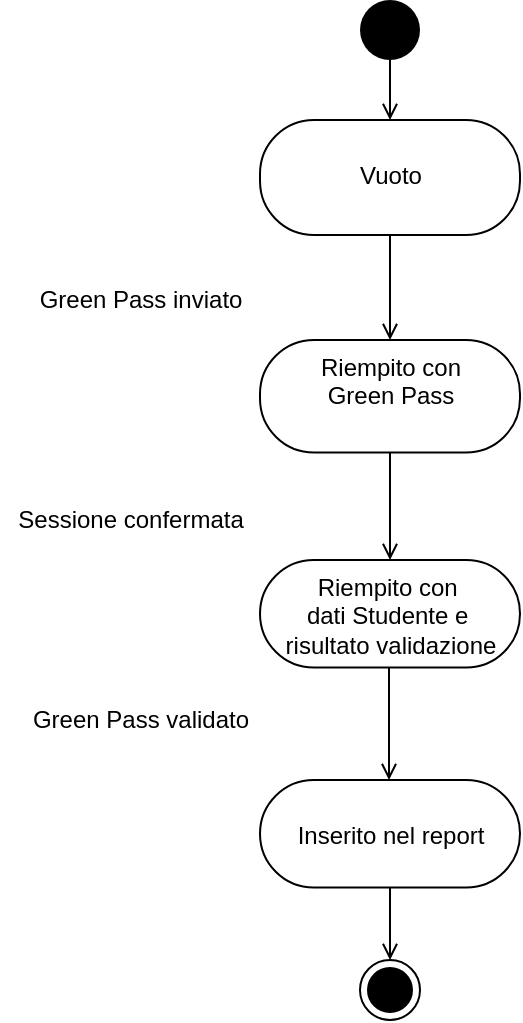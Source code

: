 <mxfile version="15.4.0" type="device"><diagram id="hHxTG5nzoANLBTIWWKEe" name="Pagina-1"><mxGraphModel dx="852" dy="494" grid="1" gridSize="10" guides="1" tooltips="1" connect="1" arrows="1" fold="1" page="1" pageScale="1" pageWidth="827" pageHeight="1169" math="0" shadow="0"><root><mxCell id="0"/><mxCell id="1" parent="0"/><mxCell id="dtIUU1zaDK0Nf7_po8_d-1" value="" style="ellipse;fillColor=#000000;strokeColor=none;rotation=90;direction=south;" vertex="1" parent="1"><mxGeometry x="414" y="30" width="30" height="30" as="geometry"/></mxCell><mxCell id="dtIUU1zaDK0Nf7_po8_d-2" value="&lt;br&gt;Vuoto" style="html=1;align=center;verticalAlign=top;rounded=1;absoluteArcSize=1;arcSize=54;dashed=0;" vertex="1" parent="1"><mxGeometry x="364" y="90" width="130" height="57.5" as="geometry"/></mxCell><mxCell id="dtIUU1zaDK0Nf7_po8_d-5" value="" style="ellipse;html=1;shape=endState;fillColor=#000000;strokeColor=#000000;" vertex="1" parent="1"><mxGeometry x="414" y="510" width="30" height="30" as="geometry"/></mxCell><mxCell id="dtIUU1zaDK0Nf7_po8_d-13" value="Green Pass inviato" style="text;html=1;align=center;verticalAlign=middle;resizable=0;points=[];autosize=1;strokeColor=none;fillColor=none;" vertex="1" parent="1"><mxGeometry x="244" y="170" width="120" height="20" as="geometry"/></mxCell><mxCell id="dtIUU1zaDK0Nf7_po8_d-14" value="Green Pass validato" style="text;html=1;align=center;verticalAlign=middle;resizable=0;points=[];autosize=1;strokeColor=none;fillColor=none;" vertex="1" parent="1"><mxGeometry x="244" y="380" width="120" height="20" as="geometry"/></mxCell><mxCell id="dtIUU1zaDK0Nf7_po8_d-15" value="Riempito con&amp;nbsp;&lt;br&gt;dati Studente e&amp;nbsp;&lt;br&gt;risultato validazione" style="html=1;align=center;verticalAlign=top;rounded=1;absoluteArcSize=1;arcSize=54;dashed=0;" vertex="1" parent="1"><mxGeometry x="364" y="310" width="130" height="53.75" as="geometry"/></mxCell><mxCell id="dtIUU1zaDK0Nf7_po8_d-16" value="Riempito con&lt;br&gt;Green Pass" style="html=1;align=center;verticalAlign=top;rounded=1;absoluteArcSize=1;arcSize=54;dashed=0;" vertex="1" parent="1"><mxGeometry x="364" y="200" width="130" height="56.25" as="geometry"/></mxCell><mxCell id="dtIUU1zaDK0Nf7_po8_d-18" value="&lt;br&gt;Inserito nel report" style="html=1;align=center;verticalAlign=top;rounded=1;absoluteArcSize=1;arcSize=54;dashed=0;" vertex="1" parent="1"><mxGeometry x="364" y="420" width="130" height="53.75" as="geometry"/></mxCell><mxCell id="dtIUU1zaDK0Nf7_po8_d-21" value="Sessione confermata" style="text;html=1;align=center;verticalAlign=middle;resizable=0;points=[];autosize=1;strokeColor=none;fillColor=none;" vertex="1" parent="1"><mxGeometry x="234" y="280" width="130" height="20" as="geometry"/></mxCell><mxCell id="dtIUU1zaDK0Nf7_po8_d-22" value="" style="html=1;verticalAlign=bottom;labelBackgroundColor=none;endArrow=open;endFill=0;rounded=0;edgeStyle=orthogonalEdgeStyle;exitX=0.5;exitY=0;exitDx=0;exitDy=0;" edge="1" parent="1" source="dtIUU1zaDK0Nf7_po8_d-1"><mxGeometry width="160" relative="1" as="geometry"><mxPoint x="390" y="150" as="sourcePoint"/><mxPoint x="429" y="90" as="targetPoint"/></mxGeometry></mxCell><mxCell id="dtIUU1zaDK0Nf7_po8_d-23" value="" style="html=1;verticalAlign=bottom;labelBackgroundColor=none;endArrow=open;endFill=0;rounded=0;edgeStyle=orthogonalEdgeStyle;exitX=0.5;exitY=1;exitDx=0;exitDy=0;entryX=0.5;entryY=0;entryDx=0;entryDy=0;" edge="1" parent="1" source="dtIUU1zaDK0Nf7_po8_d-2" target="dtIUU1zaDK0Nf7_po8_d-16"><mxGeometry width="160" relative="1" as="geometry"><mxPoint x="428.5" y="160" as="sourcePoint"/><mxPoint x="428.5" y="190" as="targetPoint"/></mxGeometry></mxCell><mxCell id="dtIUU1zaDK0Nf7_po8_d-24" value="" style="html=1;verticalAlign=bottom;labelBackgroundColor=none;endArrow=open;endFill=0;rounded=0;edgeStyle=orthogonalEdgeStyle;" edge="1" parent="1" source="dtIUU1zaDK0Nf7_po8_d-16" target="dtIUU1zaDK0Nf7_po8_d-15"><mxGeometry width="160" relative="1" as="geometry"><mxPoint x="428.5" y="257.5" as="sourcePoint"/><mxPoint x="428.5" y="310" as="targetPoint"/></mxGeometry></mxCell><mxCell id="dtIUU1zaDK0Nf7_po8_d-25" value="" style="html=1;verticalAlign=bottom;labelBackgroundColor=none;endArrow=open;endFill=0;rounded=0;edgeStyle=orthogonalEdgeStyle;exitX=0.5;exitY=1;exitDx=0;exitDy=0;" edge="1" parent="1" target="dtIUU1zaDK0Nf7_po8_d-18"><mxGeometry width="160" relative="1" as="geometry"><mxPoint x="428.5" y="363.75" as="sourcePoint"/><mxPoint x="428.5" y="416.25" as="targetPoint"/></mxGeometry></mxCell><mxCell id="dtIUU1zaDK0Nf7_po8_d-26" value="" style="html=1;verticalAlign=bottom;labelBackgroundColor=none;endArrow=open;endFill=0;rounded=0;edgeStyle=orthogonalEdgeStyle;" edge="1" parent="1" source="dtIUU1zaDK0Nf7_po8_d-18" target="dtIUU1zaDK0Nf7_po8_d-5"><mxGeometry width="160" relative="1" as="geometry"><mxPoint x="428.5" y="473.75" as="sourcePoint"/><mxPoint x="428.5" y="526.25" as="targetPoint"/></mxGeometry></mxCell></root></mxGraphModel></diagram></mxfile>